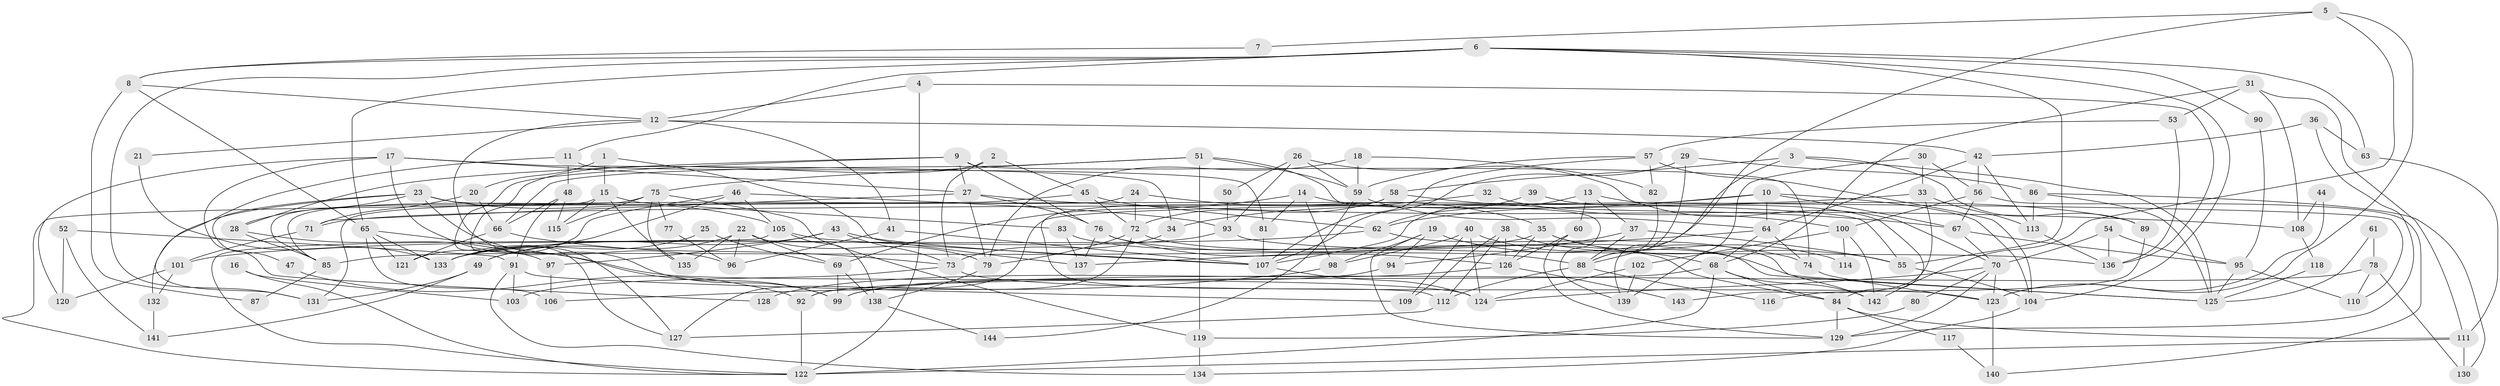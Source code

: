 // coarse degree distribution, {6: 0.06976744186046512, 9: 0.05813953488372093, 8: 0.05813953488372093, 3: 0.19767441860465115, 11: 0.023255813953488372, 13: 0.011627906976744186, 5: 0.12790697674418605, 7: 0.09302325581395349, 2: 0.12790697674418605, 4: 0.19767441860465115, 10: 0.023255813953488372, 14: 0.011627906976744186}
// Generated by graph-tools (version 1.1) at 2025/19/03/04/25 18:19:02]
// undirected, 144 vertices, 288 edges
graph export_dot {
graph [start="1"]
  node [color=gray90,style=filled];
  1;
  2;
  3;
  4;
  5;
  6;
  7;
  8;
  9;
  10;
  11;
  12;
  13;
  14;
  15;
  16;
  17;
  18;
  19;
  20;
  21;
  22;
  23;
  24;
  25;
  26;
  27;
  28;
  29;
  30;
  31;
  32;
  33;
  34;
  35;
  36;
  37;
  38;
  39;
  40;
  41;
  42;
  43;
  44;
  45;
  46;
  47;
  48;
  49;
  50;
  51;
  52;
  53;
  54;
  55;
  56;
  57;
  58;
  59;
  60;
  61;
  62;
  63;
  64;
  65;
  66;
  67;
  68;
  69;
  70;
  71;
  72;
  73;
  74;
  75;
  76;
  77;
  78;
  79;
  80;
  81;
  82;
  83;
  84;
  85;
  86;
  87;
  88;
  89;
  90;
  91;
  92;
  93;
  94;
  95;
  96;
  97;
  98;
  99;
  100;
  101;
  102;
  103;
  104;
  105;
  106;
  107;
  108;
  109;
  110;
  111;
  112;
  113;
  114;
  115;
  116;
  117;
  118;
  119;
  120;
  121;
  122;
  123;
  124;
  125;
  126;
  127;
  128;
  129;
  130;
  131;
  132;
  133;
  134;
  135;
  136;
  137;
  138;
  139;
  140;
  141;
  142;
  143;
  144;
  1 -- 137;
  1 -- 15;
  1 -- 20;
  2 -- 73;
  2 -- 127;
  2 -- 45;
  3 -- 125;
  3 -- 88;
  3 -- 58;
  3 -- 89;
  4 -- 12;
  4 -- 122;
  4 -- 136;
  5 -- 142;
  5 -- 123;
  5 -- 7;
  5 -- 139;
  6 -- 104;
  6 -- 8;
  6 -- 11;
  6 -- 55;
  6 -- 63;
  6 -- 65;
  6 -- 90;
  6 -- 131;
  7 -- 8;
  8 -- 12;
  8 -- 65;
  8 -- 87;
  9 -- 28;
  9 -- 76;
  9 -- 27;
  9 -- 74;
  9 -- 127;
  10 -- 62;
  10 -- 104;
  10 -- 64;
  10 -- 67;
  10 -- 127;
  11 -- 131;
  11 -- 48;
  11 -- 81;
  12 -- 99;
  12 -- 41;
  12 -- 21;
  12 -- 42;
  13 -- 107;
  13 -- 37;
  13 -- 60;
  13 -- 110;
  14 -- 69;
  14 -- 98;
  14 -- 81;
  14 -- 89;
  15 -- 115;
  15 -- 83;
  15 -- 85;
  15 -- 135;
  16 -- 122;
  16 -- 103;
  17 -- 99;
  17 -- 27;
  17 -- 34;
  17 -- 120;
  17 -- 128;
  18 -- 59;
  18 -- 79;
  18 -- 82;
  19 -- 74;
  19 -- 98;
  19 -- 94;
  19 -- 129;
  20 -- 66;
  20 -- 71;
  21 -- 133;
  22 -- 49;
  22 -- 79;
  22 -- 69;
  22 -- 96;
  22 -- 135;
  23 -- 105;
  23 -- 55;
  23 -- 28;
  23 -- 47;
  23 -- 96;
  23 -- 132;
  24 -- 35;
  24 -- 72;
  24 -- 131;
  25 -- 69;
  25 -- 133;
  26 -- 70;
  26 -- 93;
  26 -- 50;
  26 -- 59;
  27 -- 71;
  27 -- 76;
  27 -- 79;
  27 -- 108;
  28 -- 85;
  28 -- 97;
  29 -- 107;
  29 -- 88;
  29 -- 86;
  30 -- 139;
  30 -- 56;
  30 -- 33;
  31 -- 111;
  31 -- 53;
  31 -- 68;
  31 -- 108;
  32 -- 34;
  32 -- 100;
  33 -- 113;
  33 -- 71;
  33 -- 143;
  34 -- 73;
  35 -- 142;
  35 -- 126;
  35 -- 55;
  35 -- 85;
  36 -- 63;
  36 -- 42;
  36 -- 129;
  37 -- 94;
  37 -- 55;
  37 -- 88;
  38 -- 112;
  38 -- 126;
  38 -- 109;
  38 -- 114;
  39 -- 84;
  39 -- 62;
  40 -- 68;
  40 -- 124;
  40 -- 98;
  40 -- 109;
  41 -- 96;
  41 -- 107;
  42 -- 64;
  42 -- 56;
  42 -- 113;
  43 -- 107;
  43 -- 73;
  43 -- 49;
  43 -- 97;
  44 -- 108;
  44 -- 123;
  45 -- 122;
  45 -- 62;
  45 -- 72;
  46 -- 93;
  46 -- 121;
  46 -- 105;
  46 -- 133;
  47 -- 92;
  48 -- 91;
  48 -- 66;
  48 -- 115;
  49 -- 131;
  49 -- 141;
  50 -- 93;
  51 -- 75;
  51 -- 119;
  51 -- 59;
  51 -- 66;
  51 -- 139;
  52 -- 141;
  52 -- 120;
  52 -- 91;
  53 -- 136;
  53 -- 57;
  54 -- 70;
  54 -- 95;
  54 -- 136;
  55 -- 104;
  56 -- 67;
  56 -- 100;
  56 -- 140;
  57 -- 82;
  57 -- 59;
  57 -- 104;
  57 -- 107;
  58 -- 72;
  58 -- 67;
  58 -- 112;
  59 -- 64;
  59 -- 144;
  60 -- 129;
  60 -- 126;
  61 -- 125;
  61 -- 78;
  62 -- 125;
  62 -- 101;
  63 -- 111;
  64 -- 68;
  64 -- 74;
  64 -- 137;
  65 -- 124;
  65 -- 106;
  65 -- 121;
  65 -- 133;
  66 -- 73;
  66 -- 121;
  67 -- 70;
  67 -- 95;
  68 -- 84;
  68 -- 92;
  68 -- 122;
  68 -- 142;
  69 -- 138;
  69 -- 99;
  70 -- 129;
  70 -- 80;
  70 -- 123;
  70 -- 124;
  71 -- 101;
  72 -- 92;
  72 -- 79;
  72 -- 125;
  73 -- 123;
  73 -- 103;
  74 -- 123;
  75 -- 135;
  75 -- 85;
  75 -- 77;
  75 -- 115;
  75 -- 119;
  76 -- 88;
  76 -- 126;
  76 -- 137;
  77 -- 96;
  78 -- 110;
  78 -- 130;
  78 -- 99;
  79 -- 138;
  80 -- 119;
  81 -- 107;
  82 -- 88;
  83 -- 84;
  83 -- 137;
  84 -- 129;
  84 -- 111;
  84 -- 117;
  85 -- 87;
  86 -- 113;
  86 -- 125;
  86 -- 130;
  88 -- 112;
  88 -- 116;
  89 -- 116;
  90 -- 95;
  91 -- 109;
  91 -- 103;
  91 -- 134;
  92 -- 122;
  93 -- 136;
  93 -- 133;
  94 -- 99;
  95 -- 125;
  95 -- 110;
  97 -- 106;
  98 -- 106;
  100 -- 102;
  100 -- 114;
  100 -- 142;
  101 -- 120;
  101 -- 132;
  102 -- 139;
  102 -- 124;
  104 -- 134;
  105 -- 107;
  105 -- 122;
  105 -- 138;
  107 -- 124;
  108 -- 118;
  111 -- 122;
  111 -- 130;
  112 -- 127;
  113 -- 136;
  117 -- 140;
  118 -- 125;
  119 -- 134;
  123 -- 140;
  126 -- 128;
  126 -- 143;
  132 -- 141;
  138 -- 144;
}
